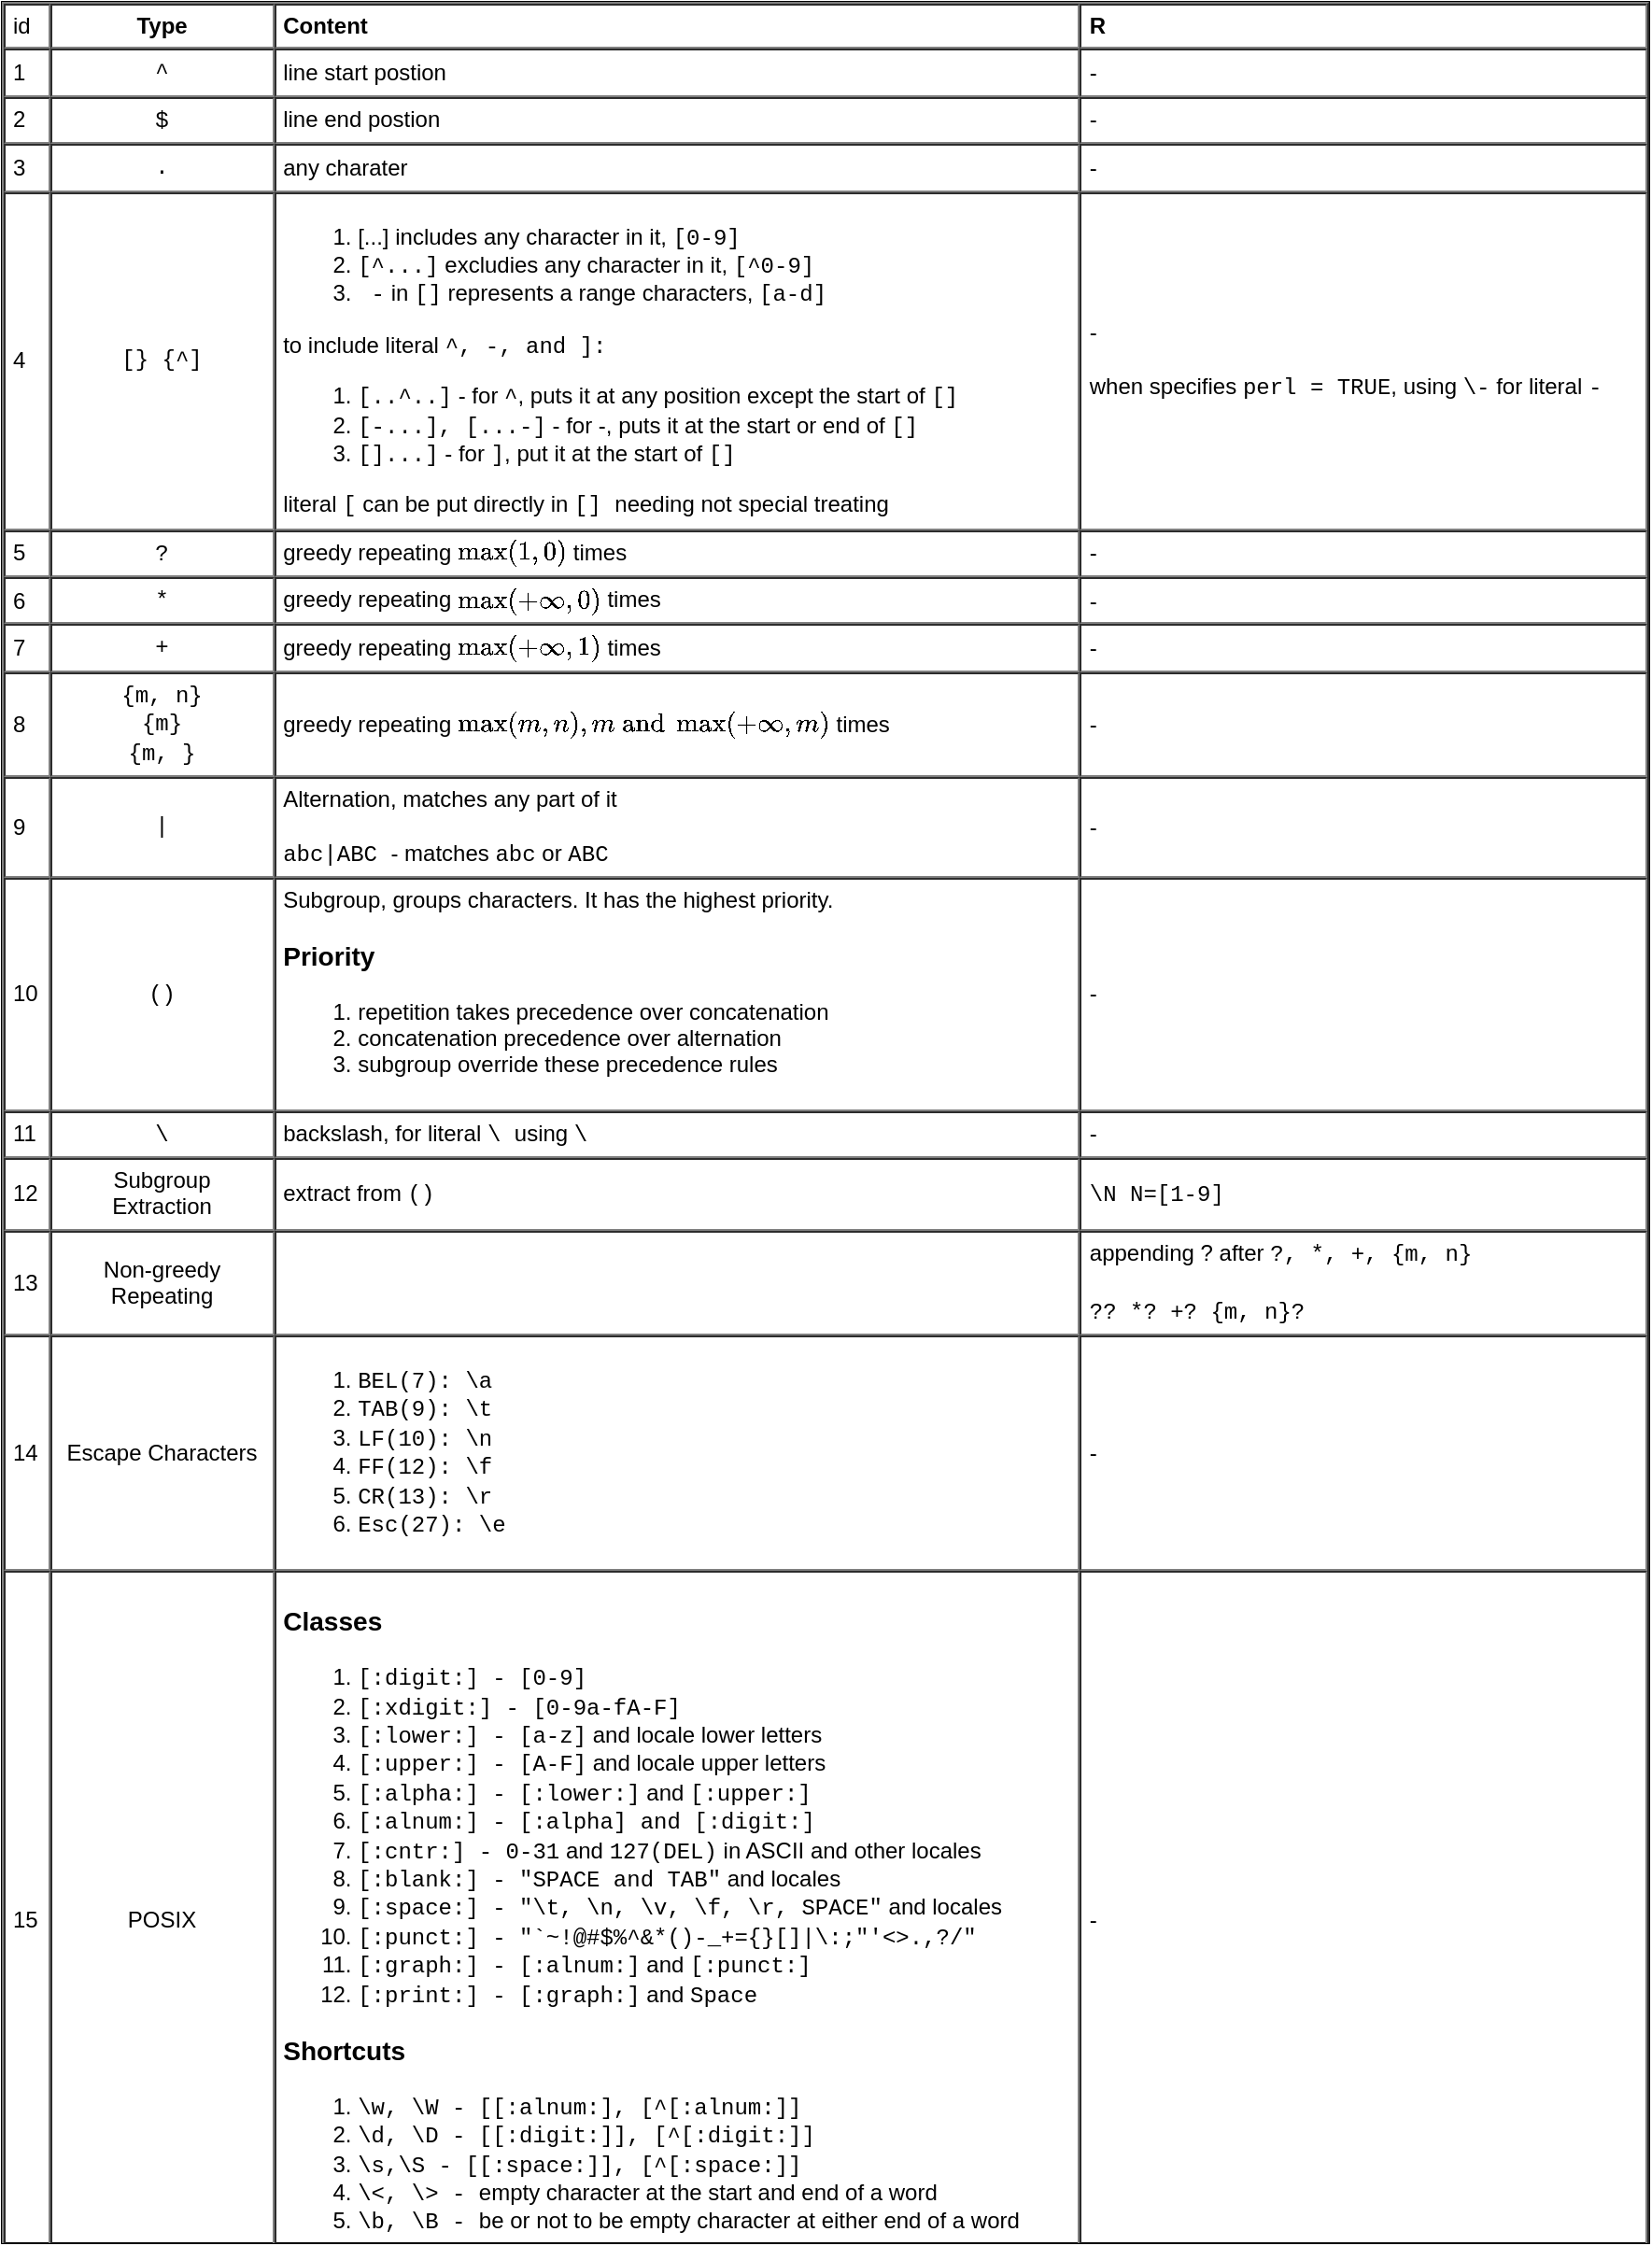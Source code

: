 <mxfile version="13.1.3">
    <diagram id="6hGFLwfOUW9BJ-s0fimq" name="re">
        <mxGraphModel dx="822" dy="480" grid="0" gridSize="10" guides="1" tooltips="1" connect="1" arrows="1" fold="1" page="1" pageScale="1" pageWidth="827" pageHeight="1169" math="1" shadow="0">
            <root>
                <mxCell id="0"/>
                <mxCell id="1" parent="0"/>
                <mxCell id="2" value="&lt;table cellpadding=&quot;4&quot; cellspacing=&quot;0&quot; border=&quot;1&quot; style=&quot;font-size: 1em ; width: 100% ; height: 100%&quot;&gt;&lt;tbody&gt;&lt;tr&gt;&lt;td&gt;id&lt;/td&gt;&lt;th style=&quot;text-align: center&quot;&gt;Type&lt;/th&gt;&lt;td&gt;&lt;b&gt;Content&lt;/b&gt;&lt;/td&gt;&lt;th&gt;R&lt;/th&gt;&lt;/tr&gt;&lt;tr&gt;&lt;td&gt;1&lt;/td&gt;&lt;td style=&quot;text-align: center&quot;&gt;&lt;font face=&quot;Courier New&quot;&gt;^&lt;/font&gt;&lt;/td&gt;&lt;td&gt;line start postion&lt;/td&gt;&lt;td&gt;-&lt;/td&gt;&lt;/tr&gt;&lt;tr&gt;&lt;td&gt;2&lt;/td&gt;&lt;td style=&quot;text-align: center&quot;&gt;&lt;font face=&quot;Courier New&quot;&gt;$&lt;/font&gt;&lt;/td&gt;&lt;td&gt;&lt;span&gt;line end postion&lt;/span&gt;&lt;br&gt;&lt;/td&gt;&lt;td&gt;-&lt;/td&gt;&lt;/tr&gt;&lt;tr&gt;&lt;td&gt;3&lt;/td&gt;&lt;td style=&quot;text-align: center&quot;&gt;&lt;font face=&quot;courier new&quot;&gt;.&lt;/font&gt;&lt;/td&gt;&lt;td&gt;any charater&lt;br&gt;&lt;/td&gt;&lt;td&gt;-&lt;/td&gt;&lt;/tr&gt;&lt;tr&gt;&lt;td&gt;4&lt;/td&gt;&lt;td&gt;&lt;div style=&quot;text-align: center&quot;&gt;&lt;span style=&quot;font-size: 1em&quot;&gt;&lt;font face=&quot;Courier New&quot;&gt;[} {^&lt;/font&gt;&lt;/span&gt;&lt;span style=&quot;font-size: 1em ; font-family: &amp;#34;courier new&amp;#34;&quot;&gt;]&lt;/span&gt;&lt;/div&gt;&lt;/td&gt;&lt;td&gt;&lt;ol&gt;&lt;li&gt;&lt;span style=&quot;font-size: 1em&quot;&gt;[...] includes any character in it, &lt;font face=&quot;Courier New&quot;&gt;[0-9]&lt;/font&gt;&lt;/span&gt;&lt;/li&gt;&lt;li&gt;&lt;span style=&quot;font-size: 1em&quot;&gt;&lt;font face=&quot;Courier New&quot;&gt;[^...]&lt;/font&gt;&amp;nbsp;excludies&amp;nbsp;&lt;/span&gt;&lt;span style=&quot;font-size: 1em&quot;&gt;any character in it, &lt;font face=&quot;Courier New&quot;&gt;[^0-9]&lt;/font&gt;&lt;/span&gt;&lt;/li&gt;&lt;li&gt;&lt;span style=&quot;font-size: 1em&quot;&gt;&lt;font face=&quot;Courier New&quot;&gt;&amp;nbsp;-&lt;/font&gt; in &lt;font face=&quot;Courier New&quot;&gt;[]&lt;/font&gt; represents a range characters, &lt;font face=&quot;Courier New&quot;&gt;[a-d]&lt;/font&gt;&lt;/span&gt;&lt;/li&gt;&lt;/ol&gt;&lt;div&gt;to include literal &lt;font face=&quot;Courier New&quot;&gt;^, -, and ]:&lt;/font&gt;&lt;/div&gt;&lt;div&gt;&lt;ol&gt;&lt;li&gt;&lt;font face=&quot;Courier New&quot;&gt;[..^..]&lt;/font&gt; - for &lt;font face=&quot;Courier New&quot;&gt;^&lt;/font&gt;, puts it at any position except the start of&amp;nbsp;&lt;font face=&quot;Courier New&quot;&gt;[]&lt;/font&gt;&lt;/li&gt;&lt;li&gt;&lt;font face=&quot;Courier New&quot;&gt;[-...], [...-]&lt;/font&gt; - for -, puts it at the start or end of &lt;font face=&quot;Courier New&quot;&gt;[]&lt;/font&gt;&lt;/li&gt;&lt;li&gt;&lt;font face=&quot;Courier New&quot; style=&quot;font-size: 1em&quot;&gt;[]...]&lt;/font&gt;&lt;span style=&quot;font-size: 1em&quot;&gt; - for &lt;/span&gt;&lt;font face=&quot;Courier New&quot; style=&quot;font-size: 1em&quot;&gt;]&lt;/font&gt;&lt;span style=&quot;font-size: 1em&quot;&gt;, put it at the start of &lt;/span&gt;&lt;font face=&quot;Courier New&quot; style=&quot;font-size: 1em&quot;&gt;[]&lt;/font&gt;&lt;br&gt;&lt;/li&gt;&lt;/ol&gt;&lt;div&gt;literal &lt;font face=&quot;Courier New&quot;&gt;[&lt;/font&gt; can be put directly in &lt;font face=&quot;Courier New&quot;&gt;[] &lt;/font&gt;needing not special treating&lt;/div&gt;&lt;/div&gt;&lt;/td&gt;&lt;td&gt;-&lt;br&gt;&lt;br&gt;when specifies &lt;font face=&quot;Courier New&quot;&gt;perl = TRUE&lt;/font&gt;, using &lt;font face=&quot;Courier New&quot;&gt;\-&lt;/font&gt; for literal &lt;font face=&quot;Courier New&quot;&gt;-&lt;/font&gt;&lt;/td&gt;&lt;/tr&gt;&lt;tr&gt;&lt;td&gt;5&lt;/td&gt;&lt;td style=&quot;text-align: center&quot;&gt;&lt;font face=&quot;Courier New&quot;&gt;?&lt;/font&gt;&lt;/td&gt;&lt;td&gt;greedy repeating \(\max(1, 0)\) times&lt;/td&gt;&lt;td&gt;-&lt;/td&gt;&lt;/tr&gt;&lt;tr&gt;&lt;td&gt;6&lt;/td&gt;&lt;td style=&quot;text-align: center&quot;&gt;&lt;font face=&quot;Courier New&quot;&gt;*&lt;/font&gt;&lt;/td&gt;&lt;td&gt;greedy repeating&amp;nbsp;\(\max(+\infty, 0)\) times&lt;/td&gt;&lt;td&gt;-&lt;/td&gt;&lt;/tr&gt;&lt;tr&gt;&lt;td&gt;7&lt;/td&gt;&lt;td style=&quot;text-align: center&quot;&gt;&lt;font face=&quot;Courier New&quot;&gt;+&lt;/font&gt;&lt;/td&gt;&lt;td&gt;greedy repeating&amp;nbsp;\(\max(+\infty, 1)\) times&lt;br&gt;&lt;/td&gt;&lt;td&gt;-&lt;/td&gt;&lt;/tr&gt;&lt;tr&gt;&lt;td&gt;8&lt;/td&gt;&lt;td style=&quot;text-align: center&quot;&gt;&lt;font face=&quot;Courier New&quot;&gt;{m, n}&lt;br&gt;{m}&lt;br&gt;{m, }&lt;/font&gt;&lt;/td&gt;&lt;td&gt;greedy&amp;nbsp;repeating&amp;nbsp;&lt;span&gt;\(\max(m, n), m \text{ and }\max(+\infty, m)\) times&lt;/span&gt;&lt;br&gt;&lt;/td&gt;&lt;td&gt;-&lt;/td&gt;&lt;/tr&gt;&lt;tr&gt;&lt;td&gt;9&lt;/td&gt;&lt;td style=&quot;text-align: center&quot;&gt;&lt;font face=&quot;Courier New&quot;&gt;|&lt;/font&gt;&lt;/td&gt;&lt;td&gt;Alternation, matches any part of it&lt;br&gt;&lt;br&gt;&lt;font face=&quot;Courier New&quot;&gt;abc|ABC&amp;nbsp;&lt;/font&gt;- matches &lt;font face=&quot;Courier New&quot;&gt;abc&lt;/font&gt; or &lt;font face=&quot;Courier New&quot;&gt;ABC&lt;/font&gt;&lt;/td&gt;&lt;td&gt;-&lt;/td&gt;&lt;/tr&gt;&lt;tr&gt;&lt;td&gt;10&lt;/td&gt;&lt;td style=&quot;text-align: center&quot;&gt;&lt;font face=&quot;Courier New&quot;&gt;()&lt;/font&gt;&lt;/td&gt;&lt;td&gt;Subgroup, groups characters. It has the highest priority.&lt;br&gt;&lt;h3&gt;Priority&lt;/h3&gt;&lt;ol&gt;&lt;li&gt;repetition takes precedence over concatenation&lt;/li&gt;&lt;li&gt;concatenation precedence over alternation&lt;/li&gt;&lt;li&gt;subgroup override these precedence rules&lt;/li&gt;&lt;/ol&gt;&lt;/td&gt;&lt;td&gt;-&lt;/td&gt;&lt;/tr&gt;&lt;tr&gt;&lt;td&gt;11&lt;/td&gt;&lt;td style=&quot;text-align: center&quot;&gt;&lt;font face=&quot;Courier New&quot;&gt;\&lt;/font&gt;&lt;/td&gt;&lt;td&gt;backslash, for literal &lt;font face=&quot;Courier New&quot;&gt;\&amp;nbsp;&lt;/font&gt;using &lt;font face=&quot;Courier New&quot;&gt;\\&lt;/font&gt;&lt;/td&gt;&lt;td&gt;-&lt;/td&gt;&lt;/tr&gt;&lt;tr&gt;&lt;td&gt;12&lt;/td&gt;&lt;td style=&quot;text-align: center&quot;&gt;&lt;span style=&quot;text-align: left&quot;&gt;Subgroup&lt;br&gt;&lt;/span&gt;Extraction&lt;/td&gt;&lt;td&gt;extract from &lt;font face=&quot;Courier New&quot;&gt;()&lt;/font&gt;&lt;/td&gt;&lt;td&gt;&lt;font face=&quot;Courier New&quot;&gt;\N N=[1-9]&lt;/font&gt;&lt;/td&gt;&lt;/tr&gt;&lt;tr&gt;&lt;td&gt;13&lt;/td&gt;&lt;td style=&quot;text-align: center&quot;&gt;&lt;span style=&quot;text-align: left&quot;&gt;Non-greedy&lt;br&gt;Repeating&lt;/span&gt;&lt;br&gt;&lt;/td&gt;&lt;td&gt;&lt;/td&gt;&lt;td&gt;appending ? after &lt;font face=&quot;Courier New&quot;&gt;?, *, +, {m, n}&lt;br&gt;&lt;br&gt;?? *? +? {m, n}?&lt;/font&gt;&lt;/td&gt;&lt;/tr&gt;&lt;tr&gt;&lt;td&gt;14&lt;/td&gt;&lt;td style=&quot;text-align: center&quot;&gt;&lt;span style=&quot;text-align: left&quot;&gt;Escape Characters&lt;/span&gt;&lt;br&gt;&lt;/td&gt;&lt;td&gt;&lt;ol&gt;&lt;li&gt;&lt;span style=&quot;font-family: &amp;#34;courier new&amp;#34; ; font-size: 1em&quot;&gt;BEL(7): \a&lt;/span&gt;&lt;br&gt;&lt;/li&gt;&lt;li&gt;&lt;font face=&quot;Courier New&quot;&gt;TAB(9): \t&lt;/font&gt;&lt;/li&gt;&lt;li&gt;&lt;font face=&quot;Courier New&quot;&gt;LF(10): \n&lt;/font&gt;&lt;/li&gt;&lt;li&gt;&lt;font face=&quot;Courier New&quot;&gt;FF(12): \f&lt;/font&gt;&lt;/li&gt;&lt;li&gt;&lt;font face=&quot;Courier New&quot;&gt;CR(13): \r&lt;/font&gt;&lt;/li&gt;&lt;li&gt;&lt;font face=&quot;Courier New&quot;&gt;Esc(27): \e&lt;/font&gt;&lt;/li&gt;&lt;/ol&gt;&lt;/td&gt;&lt;td&gt;&lt;div&gt;-&lt;/div&gt;&lt;/td&gt;&lt;/tr&gt;&lt;tr&gt;&lt;td&gt;15&lt;/td&gt;&lt;td style=&quot;text-align: center&quot;&gt;POSIX&lt;/td&gt;&lt;td&gt;&lt;h3&gt;Classes&lt;/h3&gt;&lt;ol&gt;&lt;li&gt;&lt;font face=&quot;Courier New&quot;&gt;[:digit:] - [0-9]&lt;/font&gt;&lt;/li&gt;&lt;li&gt;&lt;font face=&quot;Courier New&quot;&gt;[:xdigit:] - [0-9a-fA-F]&lt;/font&gt;&lt;/li&gt;&lt;li&gt;&lt;font face=&quot;Courier New&quot;&gt;[:lower:] - [a-z]&lt;/font&gt; and locale lower letters&lt;/li&gt;&lt;li&gt;&lt;font face=&quot;Courier New&quot;&gt;[:upper:] - [A-F]&lt;/font&gt; and locale upper letters&lt;/li&gt;&lt;li&gt;&lt;font face=&quot;Courier New&quot;&gt;[:alpha:] - [:lower:]&lt;/font&gt; and &lt;font face=&quot;Courier New&quot;&gt;[:upper:]&lt;/font&gt;&lt;/li&gt;&lt;li&gt;&lt;font face=&quot;Courier New&quot;&gt;[:alnum:] - [:alpha] and [:digit:]&lt;/font&gt;&lt;/li&gt;&lt;li&gt;&lt;font face=&quot;Courier New&quot;&gt;[:cntr:] - 0-31&lt;/font&gt;&amp;nbsp;and &lt;font face=&quot;Courier New&quot;&gt;127(DEL)&lt;/font&gt;&amp;nbsp;in ASCII and other locales&lt;/li&gt;&lt;li&gt;&lt;font face=&quot;Courier New&quot;&gt;[:blank:] - &quot;SPACE and TAB&quot;&lt;/font&gt; and locales&lt;/li&gt;&lt;li&gt;&lt;font face=&quot;Courier New&quot;&gt;[:space:] - &quot;\t, \n, \v, \f, \r, SPACE&quot;&lt;/font&gt; and locales&lt;/li&gt;&lt;li&gt;&lt;font face=&quot;Courier New&quot;&gt;[:punct:] - &quot;`~!@#$%^&amp;amp;*()-_+={}[]|\:;&quot;'&amp;lt;&amp;gt;.,?/&quot;&lt;/font&gt;&lt;/li&gt;&lt;li&gt;&lt;font face=&quot;Courier New&quot;&gt;[:graph:] - [:alnum:]&lt;/font&gt; and &lt;font face=&quot;Courier New&quot;&gt;[:punct:]&lt;/font&gt;&lt;/li&gt;&lt;li&gt;&lt;font face=&quot;Courier New&quot;&gt;[:print:] - [:graph:]&lt;/font&gt; and &lt;font face=&quot;Courier New&quot;&gt;Space&lt;/font&gt;&lt;/li&gt;&lt;/ol&gt;&lt;h3&gt;Shortcuts&lt;/h3&gt;&lt;div&gt;&lt;ol&gt;&lt;li&gt;&lt;font face=&quot;Courier New&quot;&gt;\w,&amp;nbsp;\W - [[:alnum:], [^[:alnum:]]&lt;/font&gt;&lt;/li&gt;&lt;li&gt;&lt;font face=&quot;Courier New&quot;&gt;\d,&amp;nbsp;\D - [[:digit:]], [^[:digit:]]&lt;/font&gt;&lt;/li&gt;&lt;li&gt;&lt;font face=&quot;Courier New&quot;&gt;\s,\S - [[:space:]], [^[:space:]]&lt;/font&gt;&lt;/li&gt;&lt;li&gt;&lt;font face=&quot;Courier New&quot;&gt;\&amp;lt;, \&amp;gt; -&amp;nbsp;&lt;/font&gt;empty character at the start and end of a word&lt;/li&gt;&lt;li&gt;&lt;font face=&quot;Courier New&quot;&gt;\b, \B - &lt;/font&gt;be or not to be&amp;nbsp;empty character at either end of a word&lt;/li&gt;&lt;/ol&gt;&lt;/div&gt;&lt;/td&gt;&lt;td&gt;-&lt;/td&gt;&lt;/tr&gt;&lt;/tbody&gt;&lt;/table&gt; " style="verticalAlign=top;align=left;overflow=fill;fontSize=12;fontFamily=Helvetica;html=1" vertex="1" parent="1">
                    <mxGeometry x="10" y="10" width="882" height="1200" as="geometry"/>
                </mxCell>
            </root>
        </mxGraphModel>
    </diagram>
</mxfile>